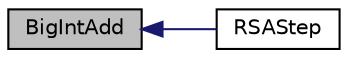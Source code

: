 digraph "BigIntAdd"
{
  edge [fontname="Helvetica",fontsize="10",labelfontname="Helvetica",labelfontsize="10"];
  node [fontname="Helvetica",fontsize="10",shape=record];
  rankdir="LR";
  Node1 [label="BigIntAdd",height=0.2,width=0.4,color="black", fillcolor="grey75", style="filled", fontcolor="black"];
  Node1 -> Node2 [dir="back",color="midnightblue",fontsize="10",style="solid"];
  Node2 [label="RSAStep",height=0.2,width=0.4,color="black", fillcolor="white", style="filled",URL="$_r_s_a_8c.html#a9f384ff66580f6b8fb0025caa242657b"];
}
